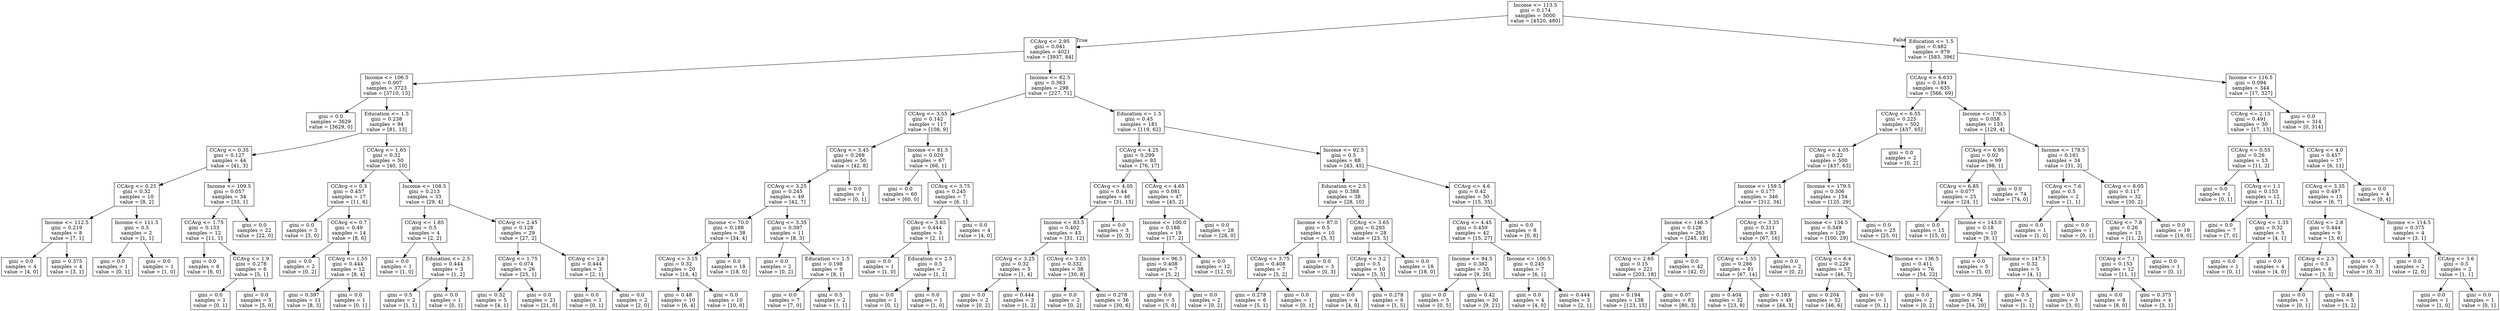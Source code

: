 digraph Tree {
node [shape=box] ;
0 [label="Income <= 113.5\ngini = 0.174\nsamples = 5000\nvalue = [4520, 480]"] ;
1 [label="CCAvg <= 2.95\ngini = 0.041\nsamples = 4021\nvalue = [3937, 84]"] ;
0 -> 1 [labeldistance=2.5, labelangle=45, headlabel="True"] ;
2 [label="Income <= 106.5\ngini = 0.007\nsamples = 3723\nvalue = [3710, 13]"] ;
1 -> 2 ;
3 [label="gini = 0.0\nsamples = 3629\nvalue = [3629, 0]"] ;
2 -> 3 ;
4 [label="Education <= 1.5\ngini = 0.238\nsamples = 94\nvalue = [81, 13]"] ;
2 -> 4 ;
5 [label="CCAvg <= 0.35\ngini = 0.127\nsamples = 44\nvalue = [41, 3]"] ;
4 -> 5 ;
6 [label="CCAvg <= 0.25\ngini = 0.32\nsamples = 10\nvalue = [8, 2]"] ;
5 -> 6 ;
7 [label="Income <= 112.5\ngini = 0.219\nsamples = 8\nvalue = [7, 1]"] ;
6 -> 7 ;
8 [label="gini = 0.0\nsamples = 4\nvalue = [4, 0]"] ;
7 -> 8 ;
9 [label="gini = 0.375\nsamples = 4\nvalue = [3, 1]"] ;
7 -> 9 ;
10 [label="Income <= 111.5\ngini = 0.5\nsamples = 2\nvalue = [1, 1]"] ;
6 -> 10 ;
11 [label="gini = 0.0\nsamples = 1\nvalue = [0, 1]"] ;
10 -> 11 ;
12 [label="gini = 0.0\nsamples = 1\nvalue = [1, 0]"] ;
10 -> 12 ;
13 [label="Income <= 109.5\ngini = 0.057\nsamples = 34\nvalue = [33, 1]"] ;
5 -> 13 ;
14 [label="CCAvg <= 1.75\ngini = 0.153\nsamples = 12\nvalue = [11, 1]"] ;
13 -> 14 ;
15 [label="gini = 0.0\nsamples = 6\nvalue = [6, 0]"] ;
14 -> 15 ;
16 [label="CCAvg <= 1.9\ngini = 0.278\nsamples = 6\nvalue = [5, 1]"] ;
14 -> 16 ;
17 [label="gini = 0.0\nsamples = 1\nvalue = [0, 1]"] ;
16 -> 17 ;
18 [label="gini = 0.0\nsamples = 5\nvalue = [5, 0]"] ;
16 -> 18 ;
19 [label="gini = 0.0\nsamples = 22\nvalue = [22, 0]"] ;
13 -> 19 ;
20 [label="CCAvg <= 1.65\ngini = 0.32\nsamples = 50\nvalue = [40, 10]"] ;
4 -> 20 ;
21 [label="CCAvg <= 0.3\ngini = 0.457\nsamples = 17\nvalue = [11, 6]"] ;
20 -> 21 ;
22 [label="gini = 0.0\nsamples = 3\nvalue = [3, 0]"] ;
21 -> 22 ;
23 [label="CCAvg <= 0.7\ngini = 0.49\nsamples = 14\nvalue = [8, 6]"] ;
21 -> 23 ;
24 [label="gini = 0.0\nsamples = 2\nvalue = [0, 2]"] ;
23 -> 24 ;
25 [label="CCAvg <= 1.55\ngini = 0.444\nsamples = 12\nvalue = [8, 4]"] ;
23 -> 25 ;
26 [label="gini = 0.397\nsamples = 11\nvalue = [8, 3]"] ;
25 -> 26 ;
27 [label="gini = 0.0\nsamples = 1\nvalue = [0, 1]"] ;
25 -> 27 ;
28 [label="Income <= 108.5\ngini = 0.213\nsamples = 33\nvalue = [29, 4]"] ;
20 -> 28 ;
29 [label="CCAvg <= 1.85\ngini = 0.5\nsamples = 4\nvalue = [2, 2]"] ;
28 -> 29 ;
30 [label="gini = 0.0\nsamples = 1\nvalue = [1, 0]"] ;
29 -> 30 ;
31 [label="Education <= 2.5\ngini = 0.444\nsamples = 3\nvalue = [1, 2]"] ;
29 -> 31 ;
32 [label="gini = 0.5\nsamples = 2\nvalue = [1, 1]"] ;
31 -> 32 ;
33 [label="gini = 0.0\nsamples = 1\nvalue = [0, 1]"] ;
31 -> 33 ;
34 [label="CCAvg <= 2.45\ngini = 0.128\nsamples = 29\nvalue = [27, 2]"] ;
28 -> 34 ;
35 [label="CCAvg <= 1.75\ngini = 0.074\nsamples = 26\nvalue = [25, 1]"] ;
34 -> 35 ;
36 [label="gini = 0.32\nsamples = 5\nvalue = [4, 1]"] ;
35 -> 36 ;
37 [label="gini = 0.0\nsamples = 21\nvalue = [21, 0]"] ;
35 -> 37 ;
38 [label="CCAvg <= 2.6\ngini = 0.444\nsamples = 3\nvalue = [2, 1]"] ;
34 -> 38 ;
39 [label="gini = 0.0\nsamples = 1\nvalue = [0, 1]"] ;
38 -> 39 ;
40 [label="gini = 0.0\nsamples = 2\nvalue = [2, 0]"] ;
38 -> 40 ;
41 [label="Income <= 82.5\ngini = 0.363\nsamples = 298\nvalue = [227, 71]"] ;
1 -> 41 ;
42 [label="CCAvg <= 3.55\ngini = 0.142\nsamples = 117\nvalue = [108, 9]"] ;
41 -> 42 ;
43 [label="CCAvg <= 3.45\ngini = 0.269\nsamples = 50\nvalue = [42, 8]"] ;
42 -> 43 ;
44 [label="CCAvg <= 3.25\ngini = 0.245\nsamples = 49\nvalue = [42, 7]"] ;
43 -> 44 ;
45 [label="Income <= 70.0\ngini = 0.188\nsamples = 38\nvalue = [34, 4]"] ;
44 -> 45 ;
46 [label="CCAvg <= 3.15\ngini = 0.32\nsamples = 20\nvalue = [16, 4]"] ;
45 -> 46 ;
47 [label="gini = 0.48\nsamples = 10\nvalue = [6, 4]"] ;
46 -> 47 ;
48 [label="gini = 0.0\nsamples = 10\nvalue = [10, 0]"] ;
46 -> 48 ;
49 [label="gini = 0.0\nsamples = 18\nvalue = [18, 0]"] ;
45 -> 49 ;
50 [label="CCAvg <= 3.35\ngini = 0.397\nsamples = 11\nvalue = [8, 3]"] ;
44 -> 50 ;
51 [label="gini = 0.0\nsamples = 2\nvalue = [0, 2]"] ;
50 -> 51 ;
52 [label="Education <= 1.5\ngini = 0.198\nsamples = 9\nvalue = [8, 1]"] ;
50 -> 52 ;
53 [label="gini = 0.0\nsamples = 7\nvalue = [7, 0]"] ;
52 -> 53 ;
54 [label="gini = 0.5\nsamples = 2\nvalue = [1, 1]"] ;
52 -> 54 ;
55 [label="gini = 0.0\nsamples = 1\nvalue = [0, 1]"] ;
43 -> 55 ;
56 [label="Income <= 81.5\ngini = 0.029\nsamples = 67\nvalue = [66, 1]"] ;
42 -> 56 ;
57 [label="gini = 0.0\nsamples = 60\nvalue = [60, 0]"] ;
56 -> 57 ;
58 [label="CCAvg <= 3.75\ngini = 0.245\nsamples = 7\nvalue = [6, 1]"] ;
56 -> 58 ;
59 [label="CCAvg <= 3.65\ngini = 0.444\nsamples = 3\nvalue = [2, 1]"] ;
58 -> 59 ;
60 [label="gini = 0.0\nsamples = 1\nvalue = [1, 0]"] ;
59 -> 60 ;
61 [label="Education <= 2.5\ngini = 0.5\nsamples = 2\nvalue = [1, 1]"] ;
59 -> 61 ;
62 [label="gini = 0.0\nsamples = 1\nvalue = [0, 1]"] ;
61 -> 62 ;
63 [label="gini = 0.0\nsamples = 1\nvalue = [1, 0]"] ;
61 -> 63 ;
64 [label="gini = 0.0\nsamples = 4\nvalue = [4, 0]"] ;
58 -> 64 ;
65 [label="Education <= 1.5\ngini = 0.45\nsamples = 181\nvalue = [119, 62]"] ;
41 -> 65 ;
66 [label="CCAvg <= 4.25\ngini = 0.299\nsamples = 93\nvalue = [76, 17]"] ;
65 -> 66 ;
67 [label="CCAvg <= 4.05\ngini = 0.44\nsamples = 46\nvalue = [31, 15]"] ;
66 -> 67 ;
68 [label="Income <= 83.5\ngini = 0.402\nsamples = 43\nvalue = [31, 12]"] ;
67 -> 68 ;
69 [label="CCAvg <= 3.25\ngini = 0.32\nsamples = 5\nvalue = [1, 4]"] ;
68 -> 69 ;
70 [label="gini = 0.0\nsamples = 2\nvalue = [0, 2]"] ;
69 -> 70 ;
71 [label="gini = 0.444\nsamples = 3\nvalue = [1, 2]"] ;
69 -> 71 ;
72 [label="CCAvg <= 3.05\ngini = 0.332\nsamples = 38\nvalue = [30, 8]"] ;
68 -> 72 ;
73 [label="gini = 0.0\nsamples = 2\nvalue = [0, 2]"] ;
72 -> 73 ;
74 [label="gini = 0.278\nsamples = 36\nvalue = [30, 6]"] ;
72 -> 74 ;
75 [label="gini = 0.0\nsamples = 3\nvalue = [0, 3]"] ;
67 -> 75 ;
76 [label="CCAvg <= 4.65\ngini = 0.081\nsamples = 47\nvalue = [45, 2]"] ;
66 -> 76 ;
77 [label="Income <= 100.0\ngini = 0.188\nsamples = 19\nvalue = [17, 2]"] ;
76 -> 77 ;
78 [label="Income <= 96.5\ngini = 0.408\nsamples = 7\nvalue = [5, 2]"] ;
77 -> 78 ;
79 [label="gini = 0.0\nsamples = 5\nvalue = [5, 0]"] ;
78 -> 79 ;
80 [label="gini = 0.0\nsamples = 2\nvalue = [0, 2]"] ;
78 -> 80 ;
81 [label="gini = 0.0\nsamples = 12\nvalue = [12, 0]"] ;
77 -> 81 ;
82 [label="gini = 0.0\nsamples = 28\nvalue = [28, 0]"] ;
76 -> 82 ;
83 [label="Income <= 92.5\ngini = 0.5\nsamples = 88\nvalue = [43, 45]"] ;
65 -> 83 ;
84 [label="Education <= 2.5\ngini = 0.388\nsamples = 38\nvalue = [28, 10]"] ;
83 -> 84 ;
85 [label="Income <= 87.0\ngini = 0.5\nsamples = 10\nvalue = [5, 5]"] ;
84 -> 85 ;
86 [label="CCAvg <= 3.75\ngini = 0.408\nsamples = 7\nvalue = [5, 2]"] ;
85 -> 86 ;
87 [label="gini = 0.278\nsamples = 6\nvalue = [5, 1]"] ;
86 -> 87 ;
88 [label="gini = 0.0\nsamples = 1\nvalue = [0, 1]"] ;
86 -> 88 ;
89 [label="gini = 0.0\nsamples = 3\nvalue = [0, 3]"] ;
85 -> 89 ;
90 [label="CCAvg <= 3.65\ngini = 0.293\nsamples = 28\nvalue = [23, 5]"] ;
84 -> 90 ;
91 [label="CCAvg <= 3.2\ngini = 0.5\nsamples = 10\nvalue = [5, 5]"] ;
90 -> 91 ;
92 [label="gini = 0.0\nsamples = 4\nvalue = [4, 0]"] ;
91 -> 92 ;
93 [label="gini = 0.278\nsamples = 6\nvalue = [1, 5]"] ;
91 -> 93 ;
94 [label="gini = 0.0\nsamples = 18\nvalue = [18, 0]"] ;
90 -> 94 ;
95 [label="CCAvg <= 4.6\ngini = 0.42\nsamples = 50\nvalue = [15, 35]"] ;
83 -> 95 ;
96 [label="CCAvg <= 4.45\ngini = 0.459\nsamples = 42\nvalue = [15, 27]"] ;
95 -> 96 ;
97 [label="Income <= 94.5\ngini = 0.382\nsamples = 35\nvalue = [9, 26]"] ;
96 -> 97 ;
98 [label="gini = 0.0\nsamples = 5\nvalue = [0, 5]"] ;
97 -> 98 ;
99 [label="gini = 0.42\nsamples = 30\nvalue = [9, 21]"] ;
97 -> 99 ;
100 [label="Income <= 100.5\ngini = 0.245\nsamples = 7\nvalue = [6, 1]"] ;
96 -> 100 ;
101 [label="gini = 0.0\nsamples = 4\nvalue = [4, 0]"] ;
100 -> 101 ;
102 [label="gini = 0.444\nsamples = 3\nvalue = [2, 1]"] ;
100 -> 102 ;
103 [label="gini = 0.0\nsamples = 8\nvalue = [0, 8]"] ;
95 -> 103 ;
104 [label="Education <= 1.5\ngini = 0.482\nsamples = 979\nvalue = [583, 396]"] ;
0 -> 104 [labeldistance=2.5, labelangle=-45, headlabel="False"] ;
105 [label="CCAvg <= 6.633\ngini = 0.194\nsamples = 635\nvalue = [566, 69]"] ;
104 -> 105 ;
106 [label="CCAvg <= 6.55\ngini = 0.225\nsamples = 502\nvalue = [437, 65]"] ;
105 -> 106 ;
107 [label="CCAvg <= 4.05\ngini = 0.22\nsamples = 500\nvalue = [437, 63]"] ;
106 -> 107 ;
108 [label="Income <= 159.5\ngini = 0.177\nsamples = 346\nvalue = [312, 34]"] ;
107 -> 108 ;
109 [label="Income <= 146.5\ngini = 0.128\nsamples = 263\nvalue = [245, 18]"] ;
108 -> 109 ;
110 [label="CCAvg <= 2.65\ngini = 0.15\nsamples = 221\nvalue = [203, 18]"] ;
109 -> 110 ;
111 [label="gini = 0.194\nsamples = 138\nvalue = [123, 15]"] ;
110 -> 111 ;
112 [label="gini = 0.07\nsamples = 83\nvalue = [80, 3]"] ;
110 -> 112 ;
113 [label="gini = 0.0\nsamples = 42\nvalue = [42, 0]"] ;
109 -> 113 ;
114 [label="CCAvg <= 3.35\ngini = 0.311\nsamples = 83\nvalue = [67, 16]"] ;
108 -> 114 ;
115 [label="CCAvg <= 1.55\ngini = 0.286\nsamples = 81\nvalue = [67, 14]"] ;
114 -> 115 ;
116 [label="gini = 0.404\nsamples = 32\nvalue = [23, 9]"] ;
115 -> 116 ;
117 [label="gini = 0.183\nsamples = 49\nvalue = [44, 5]"] ;
115 -> 117 ;
118 [label="gini = 0.0\nsamples = 2\nvalue = [0, 2]"] ;
114 -> 118 ;
119 [label="Income <= 179.5\ngini = 0.306\nsamples = 154\nvalue = [125, 29]"] ;
107 -> 119 ;
120 [label="Income <= 134.5\ngini = 0.349\nsamples = 129\nvalue = [100, 29]"] ;
119 -> 120 ;
121 [label="CCAvg <= 6.4\ngini = 0.229\nsamples = 53\nvalue = [46, 7]"] ;
120 -> 121 ;
122 [label="gini = 0.204\nsamples = 52\nvalue = [46, 6]"] ;
121 -> 122 ;
123 [label="gini = 0.0\nsamples = 1\nvalue = [0, 1]"] ;
121 -> 123 ;
124 [label="Income <= 136.5\ngini = 0.411\nsamples = 76\nvalue = [54, 22]"] ;
120 -> 124 ;
125 [label="gini = 0.0\nsamples = 2\nvalue = [0, 2]"] ;
124 -> 125 ;
126 [label="gini = 0.394\nsamples = 74\nvalue = [54, 20]"] ;
124 -> 126 ;
127 [label="gini = 0.0\nsamples = 25\nvalue = [25, 0]"] ;
119 -> 127 ;
128 [label="gini = 0.0\nsamples = 2\nvalue = [0, 2]"] ;
106 -> 128 ;
129 [label="Income <= 176.5\ngini = 0.058\nsamples = 133\nvalue = [129, 4]"] ;
105 -> 129 ;
130 [label="CCAvg <= 6.95\ngini = 0.02\nsamples = 99\nvalue = [98, 1]"] ;
129 -> 130 ;
131 [label="CCAvg <= 6.85\ngini = 0.077\nsamples = 25\nvalue = [24, 1]"] ;
130 -> 131 ;
132 [label="gini = 0.0\nsamples = 15\nvalue = [15, 0]"] ;
131 -> 132 ;
133 [label="Income <= 143.0\ngini = 0.18\nsamples = 10\nvalue = [9, 1]"] ;
131 -> 133 ;
134 [label="gini = 0.0\nsamples = 5\nvalue = [5, 0]"] ;
133 -> 134 ;
135 [label="Income <= 147.5\ngini = 0.32\nsamples = 5\nvalue = [4, 1]"] ;
133 -> 135 ;
136 [label="gini = 0.5\nsamples = 2\nvalue = [1, 1]"] ;
135 -> 136 ;
137 [label="gini = 0.0\nsamples = 3\nvalue = [3, 0]"] ;
135 -> 137 ;
138 [label="gini = 0.0\nsamples = 74\nvalue = [74, 0]"] ;
130 -> 138 ;
139 [label="Income <= 178.5\ngini = 0.161\nsamples = 34\nvalue = [31, 3]"] ;
129 -> 139 ;
140 [label="CCAvg <= 7.6\ngini = 0.5\nsamples = 2\nvalue = [1, 1]"] ;
139 -> 140 ;
141 [label="gini = 0.0\nsamples = 1\nvalue = [1, 0]"] ;
140 -> 141 ;
142 [label="gini = 0.0\nsamples = 1\nvalue = [0, 1]"] ;
140 -> 142 ;
143 [label="CCAvg <= 8.05\ngini = 0.117\nsamples = 32\nvalue = [30, 2]"] ;
139 -> 143 ;
144 [label="CCAvg <= 7.8\ngini = 0.26\nsamples = 13\nvalue = [11, 2]"] ;
143 -> 144 ;
145 [label="CCAvg <= 7.1\ngini = 0.153\nsamples = 12\nvalue = [11, 1]"] ;
144 -> 145 ;
146 [label="gini = 0.0\nsamples = 8\nvalue = [8, 0]"] ;
145 -> 146 ;
147 [label="gini = 0.375\nsamples = 4\nvalue = [3, 1]"] ;
145 -> 147 ;
148 [label="gini = 0.0\nsamples = 1\nvalue = [0, 1]"] ;
144 -> 148 ;
149 [label="gini = 0.0\nsamples = 19\nvalue = [19, 0]"] ;
143 -> 149 ;
150 [label="Income <= 116.5\ngini = 0.094\nsamples = 344\nvalue = [17, 327]"] ;
104 -> 150 ;
151 [label="CCAvg <= 2.15\ngini = 0.491\nsamples = 30\nvalue = [17, 13]"] ;
150 -> 151 ;
152 [label="CCAvg <= 0.55\ngini = 0.26\nsamples = 13\nvalue = [11, 2]"] ;
151 -> 152 ;
153 [label="gini = 0.0\nsamples = 1\nvalue = [0, 1]"] ;
152 -> 153 ;
154 [label="CCAvg <= 1.1\ngini = 0.153\nsamples = 12\nvalue = [11, 1]"] ;
152 -> 154 ;
155 [label="gini = 0.0\nsamples = 7\nvalue = [7, 0]"] ;
154 -> 155 ;
156 [label="CCAvg <= 1.35\ngini = 0.32\nsamples = 5\nvalue = [4, 1]"] ;
154 -> 156 ;
157 [label="gini = 0.0\nsamples = 1\nvalue = [0, 1]"] ;
156 -> 157 ;
158 [label="gini = 0.0\nsamples = 4\nvalue = [4, 0]"] ;
156 -> 158 ;
159 [label="CCAvg <= 4.0\ngini = 0.457\nsamples = 17\nvalue = [6, 11]"] ;
151 -> 159 ;
160 [label="CCAvg <= 3.35\ngini = 0.497\nsamples = 13\nvalue = [6, 7]"] ;
159 -> 160 ;
161 [label="CCAvg <= 2.8\ngini = 0.444\nsamples = 9\nvalue = [3, 6]"] ;
160 -> 161 ;
162 [label="CCAvg <= 2.3\ngini = 0.5\nsamples = 6\nvalue = [3, 3]"] ;
161 -> 162 ;
163 [label="gini = 0.0\nsamples = 1\nvalue = [0, 1]"] ;
162 -> 163 ;
164 [label="gini = 0.48\nsamples = 5\nvalue = [3, 2]"] ;
162 -> 164 ;
165 [label="gini = 0.0\nsamples = 3\nvalue = [0, 3]"] ;
161 -> 165 ;
166 [label="Income <= 114.5\ngini = 0.375\nsamples = 4\nvalue = [3, 1]"] ;
160 -> 166 ;
167 [label="gini = 0.0\nsamples = 2\nvalue = [2, 0]"] ;
166 -> 167 ;
168 [label="CCAvg <= 3.6\ngini = 0.5\nsamples = 2\nvalue = [1, 1]"] ;
166 -> 168 ;
169 [label="gini = 0.0\nsamples = 1\nvalue = [1, 0]"] ;
168 -> 169 ;
170 [label="gini = 0.0\nsamples = 1\nvalue = [0, 1]"] ;
168 -> 170 ;
171 [label="gini = 0.0\nsamples = 4\nvalue = [0, 4]"] ;
159 -> 171 ;
172 [label="gini = 0.0\nsamples = 314\nvalue = [0, 314]"] ;
150 -> 172 ;
}